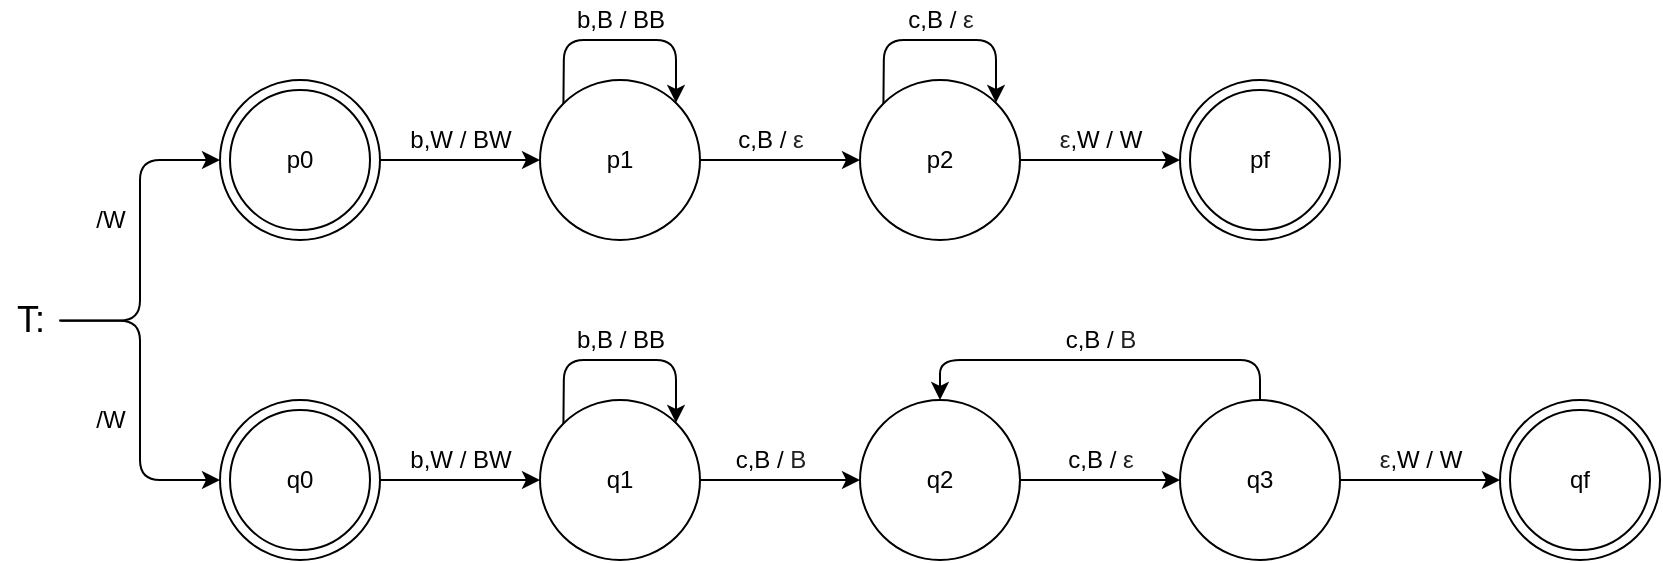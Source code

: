 <mxfile version="14.1.8" type="device"><diagram id="7CUFrgJI_S7QcEh5zP7D" name="Página-1"><mxGraphModel dx="588" dy="341" grid="1" gridSize="10" guides="1" tooltips="1" connect="1" arrows="1" fold="1" page="1" pageScale="1" pageWidth="827" pageHeight="1169" math="0" shadow="0"><root><mxCell id="0"/><mxCell id="1" parent="0"/><mxCell id="1qC9cB-TXkAmlZuwDroU-3" value="&lt;font style=&quot;font-size: 18px&quot;&gt;T:&lt;/font&gt;" style="text;html=1;align=center;verticalAlign=middle;resizable=0;points=[];autosize=1;" parent="1" vertex="1"><mxGeometry x="10" y="190" width="30" height="20" as="geometry"/></mxCell><mxCell id="wQpe3Y5oE6DkuKQGSKvH-7" value="" style="endArrow=classic;html=1;exitX=0.985;exitY=0.511;exitDx=0;exitDy=0;exitPerimeter=0;edgeStyle=orthogonalEdgeStyle;entryX=0;entryY=0.5;entryDx=0;entryDy=0;" parent="1" source="1qC9cB-TXkAmlZuwDroU-3" target="41VzfvP4Z1keWZje2BAs-1" edge="1"><mxGeometry width="50" height="50" relative="1" as="geometry"><mxPoint x="50" y="200" as="sourcePoint"/><mxPoint x="110" y="210" as="targetPoint"/></mxGeometry></mxCell><mxCell id="wQpe3Y5oE6DkuKQGSKvH-8" value="/W" style="text;html=1;align=center;verticalAlign=middle;resizable=0;points=[];autosize=1;" parent="1" vertex="1"><mxGeometry x="50" y="140" width="30" height="20" as="geometry"/></mxCell><mxCell id="41VzfvP4Z1keWZje2BAs-1" value="" style="ellipse;whiteSpace=wrap;html=1;aspect=fixed;" parent="1" vertex="1"><mxGeometry x="120" y="80" width="80" height="80" as="geometry"/></mxCell><mxCell id="41VzfvP4Z1keWZje2BAs-2" value="" style="ellipse;whiteSpace=wrap;html=1;aspect=fixed;" parent="1" vertex="1"><mxGeometry x="120" y="240" width="80" height="80" as="geometry"/></mxCell><mxCell id="41VzfvP4Z1keWZje2BAs-3" value="" style="endArrow=classic;html=1;edgeStyle=orthogonalEdgeStyle;entryX=0;entryY=0.5;entryDx=0;entryDy=0;exitX=1.007;exitY=0.52;exitDx=0;exitDy=0;exitPerimeter=0;" parent="1" source="1qC9cB-TXkAmlZuwDroU-3" target="41VzfvP4Z1keWZje2BAs-2" edge="1"><mxGeometry width="50" height="50" relative="1" as="geometry"><mxPoint x="50" y="220" as="sourcePoint"/><mxPoint x="130.45" y="170" as="targetPoint"/></mxGeometry></mxCell><mxCell id="41VzfvP4Z1keWZje2BAs-4" value="/W" style="text;html=1;align=center;verticalAlign=middle;resizable=0;points=[];autosize=1;" parent="1" vertex="1"><mxGeometry x="50" y="240" width="30" height="20" as="geometry"/></mxCell><mxCell id="41VzfvP4Z1keWZje2BAs-5" value="p0" style="ellipse;whiteSpace=wrap;html=1;aspect=fixed;" parent="1" vertex="1"><mxGeometry x="125" y="85" width="70" height="70" as="geometry"/></mxCell><mxCell id="41VzfvP4Z1keWZje2BAs-6" value="q0" style="ellipse;whiteSpace=wrap;html=1;aspect=fixed;" parent="1" vertex="1"><mxGeometry x="125" y="245" width="70" height="70" as="geometry"/></mxCell><mxCell id="41VzfvP4Z1keWZje2BAs-7" value="p1" style="ellipse;whiteSpace=wrap;html=1;aspect=fixed;" parent="1" vertex="1"><mxGeometry x="280" y="80" width="80" height="80" as="geometry"/></mxCell><mxCell id="41VzfvP4Z1keWZje2BAs-8" value="" style="endArrow=classic;html=1;exitX=1;exitY=0.5;exitDx=0;exitDy=0;edgeStyle=orthogonalEdgeStyle;entryX=0;entryY=0.5;entryDx=0;entryDy=0;" parent="1" source="41VzfvP4Z1keWZje2BAs-1" target="41VzfvP4Z1keWZje2BAs-7" edge="1"><mxGeometry width="50" height="50" relative="1" as="geometry"><mxPoint x="190" y="230.22" as="sourcePoint"/><mxPoint x="270.45" y="150" as="targetPoint"/></mxGeometry></mxCell><mxCell id="41VzfvP4Z1keWZje2BAs-9" value="b,W / BW" style="text;html=1;align=center;verticalAlign=middle;resizable=0;points=[];autosize=1;" parent="1" vertex="1"><mxGeometry x="205" y="100" width="70" height="20" as="geometry"/></mxCell><mxCell id="41VzfvP4Z1keWZje2BAs-10" value="" style="endArrow=classic;html=1;exitX=0;exitY=0;exitDx=0;exitDy=0;edgeStyle=orthogonalEdgeStyle;" parent="1" source="41VzfvP4Z1keWZje2BAs-7" target="41VzfvP4Z1keWZje2BAs-7" edge="1"><mxGeometry width="50" height="50" relative="1" as="geometry"><mxPoint x="300" y="50" as="sourcePoint"/><mxPoint x="300" y="40" as="targetPoint"/><Array as="points"><mxPoint x="292" y="60"/></Array></mxGeometry></mxCell><mxCell id="41VzfvP4Z1keWZje2BAs-11" value="b,B / BB" style="text;html=1;align=center;verticalAlign=middle;resizable=0;points=[];autosize=1;" parent="1" vertex="1"><mxGeometry x="290" y="40" width="60" height="20" as="geometry"/></mxCell><mxCell id="41VzfvP4Z1keWZje2BAs-12" value="p2" style="ellipse;whiteSpace=wrap;html=1;aspect=fixed;" parent="1" vertex="1"><mxGeometry x="440" y="80" width="80" height="80" as="geometry"/></mxCell><mxCell id="41VzfvP4Z1keWZje2BAs-13" value="c,B /&amp;nbsp;&lt;span style=&quot;color: rgb(32 , 33 , 34) ; text-align: left&quot;&gt;ε&lt;/span&gt;" style="text;html=1;align=center;verticalAlign=middle;resizable=0;points=[];autosize=1;" parent="1" vertex="1"><mxGeometry x="370" y="100" width="50" height="20" as="geometry"/></mxCell><mxCell id="41VzfvP4Z1keWZje2BAs-14" value="" style="endArrow=classic;html=1;exitX=1;exitY=0.5;exitDx=0;exitDy=0;edgeStyle=orthogonalEdgeStyle;entryX=0;entryY=0.5;entryDx=0;entryDy=0;" parent="1" source="41VzfvP4Z1keWZje2BAs-7" target="41VzfvP4Z1keWZje2BAs-12" edge="1"><mxGeometry width="50" height="50" relative="1" as="geometry"><mxPoint x="365" y="130.0" as="sourcePoint"/><mxPoint x="445" y="130.0" as="targetPoint"/></mxGeometry></mxCell><mxCell id="41VzfvP4Z1keWZje2BAs-15" value="q1" style="ellipse;whiteSpace=wrap;html=1;aspect=fixed;" parent="1" vertex="1"><mxGeometry x="280" y="240" width="80" height="80" as="geometry"/></mxCell><mxCell id="41VzfvP4Z1keWZje2BAs-16" value="" style="endArrow=classic;html=1;exitX=1;exitY=0.5;exitDx=0;exitDy=0;edgeStyle=orthogonalEdgeStyle;entryX=0;entryY=0.5;entryDx=0;entryDy=0;" parent="1" source="41VzfvP4Z1keWZje2BAs-2" target="41VzfvP4Z1keWZje2BAs-15" edge="1"><mxGeometry width="50" height="50" relative="1" as="geometry"><mxPoint x="220" y="280" as="sourcePoint"/><mxPoint x="290.45" y="310" as="targetPoint"/></mxGeometry></mxCell><mxCell id="41VzfvP4Z1keWZje2BAs-17" value="b,W / BW" style="text;html=1;align=center;verticalAlign=middle;resizable=0;points=[];autosize=1;" parent="1" vertex="1"><mxGeometry x="205" y="260" width="70" height="20" as="geometry"/></mxCell><mxCell id="41VzfvP4Z1keWZje2BAs-18" value="" style="endArrow=classic;html=1;exitX=0;exitY=0;exitDx=0;exitDy=0;edgeStyle=orthogonalEdgeStyle;" parent="1" source="41VzfvP4Z1keWZje2BAs-15" target="41VzfvP4Z1keWZje2BAs-15" edge="1"><mxGeometry width="50" height="50" relative="1" as="geometry"><mxPoint x="320" y="210" as="sourcePoint"/><mxPoint x="320" y="200" as="targetPoint"/><Array as="points"><mxPoint x="292" y="220"/></Array></mxGeometry></mxCell><mxCell id="41VzfvP4Z1keWZje2BAs-19" value="b,B / BB" style="text;html=1;align=center;verticalAlign=middle;resizable=0;points=[];autosize=1;" parent="1" vertex="1"><mxGeometry x="290" y="200" width="60" height="20" as="geometry"/></mxCell><mxCell id="41VzfvP4Z1keWZje2BAs-20" value="" style="endArrow=classic;html=1;exitX=1;exitY=0.5;exitDx=0;exitDy=0;edgeStyle=orthogonalEdgeStyle;entryX=0;entryY=0.5;entryDx=0;entryDy=0;" parent="1" source="41VzfvP4Z1keWZje2BAs-15" target="41VzfvP4Z1keWZje2BAs-21" edge="1"><mxGeometry width="50" height="50" relative="1" as="geometry"><mxPoint x="374" y="290" as="sourcePoint"/><mxPoint x="454" y="290" as="targetPoint"/></mxGeometry></mxCell><mxCell id="41VzfvP4Z1keWZje2BAs-21" value="q2" style="ellipse;whiteSpace=wrap;html=1;aspect=fixed;" parent="1" vertex="1"><mxGeometry x="440" y="240" width="80" height="80" as="geometry"/></mxCell><mxCell id="41VzfvP4Z1keWZje2BAs-22" value="&lt;div style=&quot;text-align: left&quot;&gt;&lt;span&gt;c,B / &lt;font color=&quot;#202122&quot;&gt;B&lt;/font&gt;&lt;/span&gt;&lt;/div&gt;" style="text;html=1;align=center;verticalAlign=middle;resizable=0;points=[];autosize=1;" parent="1" vertex="1"><mxGeometry x="370" y="260" width="50" height="20" as="geometry"/></mxCell><mxCell id="41VzfvP4Z1keWZje2BAs-23" value="q3" style="ellipse;whiteSpace=wrap;html=1;aspect=fixed;" parent="1" vertex="1"><mxGeometry x="600" y="240" width="80" height="80" as="geometry"/></mxCell><mxCell id="41VzfvP4Z1keWZje2BAs-24" value="c,B /&amp;nbsp;&lt;span style=&quot;color: rgb(32 , 33 , 34) ; text-align: left&quot;&gt;ε&lt;/span&gt;" style="text;html=1;align=center;verticalAlign=middle;resizable=0;points=[];autosize=1;" parent="1" vertex="1"><mxGeometry x="535" y="260" width="50" height="20" as="geometry"/></mxCell><mxCell id="41VzfvP4Z1keWZje2BAs-25" value="" style="endArrow=classic;html=1;exitX=1;exitY=0.5;exitDx=0;exitDy=0;edgeStyle=orthogonalEdgeStyle;entryX=0;entryY=0.5;entryDx=0;entryDy=0;" parent="1" source="41VzfvP4Z1keWZje2BAs-21" target="41VzfvP4Z1keWZje2BAs-23" edge="1"><mxGeometry width="50" height="50" relative="1" as="geometry"><mxPoint x="530" y="300" as="sourcePoint"/><mxPoint x="580" y="290" as="targetPoint"/></mxGeometry></mxCell><mxCell id="41VzfvP4Z1keWZje2BAs-26" value="" style="endArrow=classic;html=1;exitX=0.5;exitY=0;exitDx=0;exitDy=0;edgeStyle=orthogonalEdgeStyle;entryX=0.5;entryY=0;entryDx=0;entryDy=0;" parent="1" source="41VzfvP4Z1keWZje2BAs-23" target="41VzfvP4Z1keWZje2BAs-21" edge="1"><mxGeometry width="50" height="50" relative="1" as="geometry"><mxPoint x="535" y="180" as="sourcePoint"/><mxPoint x="615" y="180" as="targetPoint"/><Array as="points"><mxPoint x="640" y="220"/><mxPoint x="480" y="220"/></Array></mxGeometry></mxCell><mxCell id="41VzfvP4Z1keWZje2BAs-27" value="&lt;div style=&quot;text-align: left&quot;&gt;&lt;span&gt;c,B / &lt;font color=&quot;#202122&quot;&gt;B&lt;/font&gt;&lt;/span&gt;&lt;/div&gt;" style="text;html=1;align=center;verticalAlign=middle;resizable=0;points=[];autosize=1;" parent="1" vertex="1"><mxGeometry x="535" y="200" width="50" height="20" as="geometry"/></mxCell><mxCell id="41VzfvP4Z1keWZje2BAs-28" value="" style="ellipse;whiteSpace=wrap;html=1;aspect=fixed;" parent="1" vertex="1"><mxGeometry x="760" y="240" width="80" height="80" as="geometry"/></mxCell><mxCell id="41VzfvP4Z1keWZje2BAs-29" value="" style="ellipse;whiteSpace=wrap;html=1;aspect=fixed;" parent="1" vertex="1"><mxGeometry x="600" y="80" width="80" height="80" as="geometry"/></mxCell><mxCell id="41VzfvP4Z1keWZje2BAs-30" value="" style="endArrow=classic;html=1;exitX=1;exitY=0.5;exitDx=0;exitDy=0;edgeStyle=orthogonalEdgeStyle;entryX=0;entryY=0.5;entryDx=0;entryDy=0;" parent="1" source="41VzfvP4Z1keWZje2BAs-12" target="41VzfvP4Z1keWZje2BAs-29" edge="1"><mxGeometry width="50" height="50" relative="1" as="geometry"><mxPoint x="530" y="130" as="sourcePoint"/><mxPoint x="610" y="130" as="targetPoint"/></mxGeometry></mxCell><mxCell id="41VzfvP4Z1keWZje2BAs-31" value="" style="endArrow=classic;html=1;exitX=0;exitY=0;exitDx=0;exitDy=0;edgeStyle=orthogonalEdgeStyle;" parent="1" source="41VzfvP4Z1keWZje2BAs-12" target="41VzfvP4Z1keWZje2BAs-12" edge="1"><mxGeometry width="50" height="50" relative="1" as="geometry"><mxPoint x="380" y="140" as="sourcePoint"/><mxPoint x="460" y="140" as="targetPoint"/><Array as="points"><mxPoint x="452" y="60"/></Array></mxGeometry></mxCell><mxCell id="41VzfvP4Z1keWZje2BAs-33" value="c,B /&amp;nbsp;&lt;span style=&quot;color: rgb(32 , 33 , 34) ; text-align: left&quot;&gt;ε&lt;/span&gt;" style="text;html=1;align=center;verticalAlign=middle;resizable=0;points=[];autosize=1;" parent="1" vertex="1"><mxGeometry x="455" y="40" width="50" height="20" as="geometry"/></mxCell><mxCell id="41VzfvP4Z1keWZje2BAs-34" value="" style="endArrow=classic;html=1;exitX=1;exitY=0.5;exitDx=0;exitDy=0;edgeStyle=orthogonalEdgeStyle;" parent="1" source="41VzfvP4Z1keWZje2BAs-23" edge="1"><mxGeometry width="50" height="50" relative="1" as="geometry"><mxPoint x="680" y="239.43" as="sourcePoint"/><mxPoint x="760" y="280" as="targetPoint"/></mxGeometry></mxCell><mxCell id="41VzfvP4Z1keWZje2BAs-35" value="&lt;span style=&quot;color: rgb(32 , 33 , 34) ; text-align: left&quot;&gt;ε&lt;/span&gt;,W / W" style="text;html=1;align=center;verticalAlign=middle;resizable=0;points=[];autosize=1;" parent="1" vertex="1"><mxGeometry x="690" y="260" width="60" height="20" as="geometry"/></mxCell><mxCell id="41VzfvP4Z1keWZje2BAs-36" value="qf" style="ellipse;whiteSpace=wrap;html=1;aspect=fixed;" parent="1" vertex="1"><mxGeometry x="765" y="245" width="70" height="70" as="geometry"/></mxCell><mxCell id="41VzfvP4Z1keWZje2BAs-37" value="pf" style="ellipse;whiteSpace=wrap;html=1;aspect=fixed;" parent="1" vertex="1"><mxGeometry x="605" y="85" width="70" height="70" as="geometry"/></mxCell><mxCell id="41VzfvP4Z1keWZje2BAs-38" value="&lt;span style=&quot;color: rgb(32 , 33 , 34) ; text-align: left&quot;&gt;ε&lt;/span&gt;,W / W" style="text;html=1;align=center;verticalAlign=middle;resizable=0;points=[];autosize=1;" parent="1" vertex="1"><mxGeometry x="530" y="100" width="60" height="20" as="geometry"/></mxCell></root></mxGraphModel></diagram></mxfile>